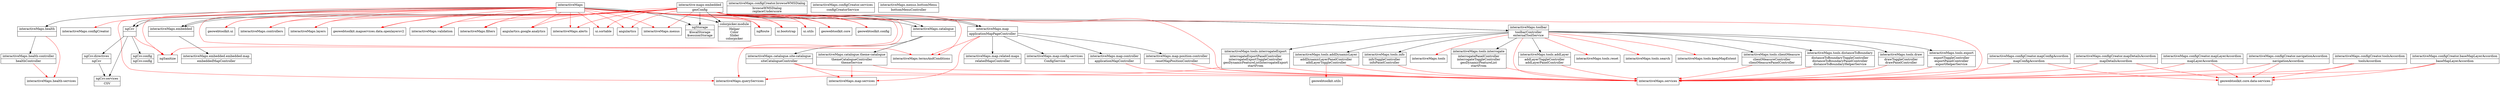 digraph dependencies{
  node[shape="record"]
  "interactiveMaps"[label="{interactiveMaps|}"] 
  "interactiveMaps.catalogue"[label="{interactiveMaps.catalogue|}"] 
  "interactiveMaps.catalogue.site-catalogue"[label="{interactiveMaps.catalogue.site-catalogue|siteCatalogueController}"] 
  "interactiveMaps.catalogue.theme-catalogue"[label="{interactiveMaps.catalogue.theme-catalogue|themeCatalogueController\nthemeService}"] 
  "interactiveMaps.configCreator.baseMapLayerAccordion"[label="{interactiveMaps.configCreator.baseMapLayerAccordion|baseMapLayerAccordion}"] 
  "interactiveMaps.configCreator.browseWMSDialog"[label="{interactiveMaps.configCreator.browseWMSDialog|browseWMSDialog\nreplaceUnderscore}"] 
  "interactiveMaps.configCreator.mapConfigAccordion"[label="{interactiveMaps.configCreator.mapConfigAccordion|mapConfigAccordion}"] 
  "interactiveMaps.configCreator.mapDetailsAccordion"[label="{interactiveMaps.configCreator.mapDetailsAccordion|mapDetailsAccordion}"] 
  "interactiveMaps.configCreator.mapLayerAccordion"[label="{interactiveMaps.configCreator.mapLayerAccordion|mapLayerAccordion}"] 
  "interactiveMaps.configCreator.navigationAccordion"[label="{interactiveMaps.configCreator.navigationAccordion|navigationAccordion}"] 
  "interactiveMaps.configCreator.services"[label="{interactiveMaps.configCreator.services|configCreatorService}"] 
  "interactiveMaps.configCreator.toolsAccordion"[label="{interactiveMaps.configCreator.toolsAccordion|toolsAccordion}"] 
  "interactive-maps-embedded"[label="{interactive-maps-embedded|geoConfig}"] 
  "interactiveMaps.embedded.embedded-map"[label="{interactiveMaps.embedded.embedded-map|embeddedMapController}"] 
  "interactiveMaps.embedded"[label="{interactiveMaps.embedded|}"] 
  "interactiveMaps.health-controller"[label="{interactiveMaps.health-controller|healthController}"] 
  "interactiveMaps.health"[label="{interactiveMaps.health|}"] 
  "interactiveMaps.map-config-services"[label="{interactiveMaps.map-config-services|ConfigService}"] 
  "interactiveMaps.map-controller"[label="{interactiveMaps.map-controller|applicationMapController}"] 
  "interactiveMaps.map-position-controller"[label="{interactiveMaps.map-position-controller|resetMapPositionController}"] 
  "interactiveMaps.map"[label="{interactiveMaps.map|applicationMapPageController}"] 
  "interactiveMaps.map.related-maps"[label="{interactiveMaps.map.related-maps|relatedMapsController}"] 
  "interactiveMaps.menus.bottomMenu"[label="{interactiveMaps.menus.bottomMenu|bottomMenuController}"] 
  "ngCsv.config"[label="{ngCsv.config|ngCsv.config}"] 
  "ngCsv.directives"[label="{ngCsv.directives|ngCsv}"] 
  "ngCsv.services"[label="{ngCsv.services|CSV}"] 
  "ngCsv"[label="{ngCsv|}"] 
  "ngStorage"[label="{ngStorage|$localStorage\n$sessionStorage}"] 
  "interactiveMaps.tools.addDynamicLayer"[label="{interactiveMaps.tools.addDynamicLayer|addDynamicLayerPanelController\naddLayerToggleController}"] 
  "interactiveMaps.tools.addLayer"[label="{interactiveMaps.tools.addLayer|addLayerToggleController\naddLayerPanelController}"] 
  "interactiveMaps.tools.clientMeasure"[label="{interactiveMaps.tools.clientMeasure|clientMeasureController\nclientMeasurePanelController}"] 
  "interactiveMaps.tools.distanceToBoundary"[label="{interactiveMaps.tools.distanceToBoundary|distanceToBoundaryToggleController\ndistanceToBoundaryPanelController\ndistanceToBoundaryHelperService}"] 
  "interactiveMaps.tools.draw"[label="{interactiveMaps.tools.draw|drawToggleController\ndrawPanelController}"] 
  "interactiveMaps.tools.export"[label="{interactiveMaps.tools.export|exportToggleController\nexportPanelController\nexportHelperService}"] 
  "interactiveMaps.tools.info"[label="{interactiveMaps.tools.info|infoToggleController\ninfoPanelController}"] 
  "interactiveMaps.tools.interrogate"[label="{interactiveMaps.tools.interrogate|interrogatePanelController\ninterrogateToggleController\ngeoDynamicFeatureList\nstartFrom}"] 
  "interactiveMaps.tools.interrogateExport"[label="{interactiveMaps.tools.interrogateExport|interrogateExportPanelController\ninterrogateExportToggleController\ngeoDynamicFeatureListInterrogateExport\nstartFrom}"] 
  "interactiveMaps.toolbar"[label="{interactiveMaps.toolbar|toolbarController\nexternalToolService}"] 
  "colorpicker.module"[label="{colorpicker.module|Helper\nColor\nSlider\ncolorpicker}"] 


  "interactiveMaps" -> "ngRoute"  [color="red"]
  "interactiveMaps" -> "ui.bootstrap"  [color="red"]
  "interactiveMaps" -> "ui.utils"  [color="red"]
  "interactiveMaps" -> "geowebtoolkit.core"  [color="red"]
  "interactiveMaps" -> "geowebtoolkit.config"  [color="red"]
  "interactiveMaps" -> "geowebtoolkit.ui"  [color="red"]
  "interactiveMaps" -> "interactiveMaps.services"  [color="red"]
  "interactiveMaps" -> "interactiveMaps.termsAndConditions"  [color="red"]
  "interactiveMaps" -> "interactiveMaps.menus"  [color="red"]
  "interactiveMaps" -> "interactiveMaps.controllers"  [color="red"]
  "interactiveMaps" -> "interactiveMaps.map"  [color="black"]
  "interactiveMaps" -> "interactiveMaps.layers"  [color="red"]
  "interactiveMaps" -> "interactiveMaps.toolbar"  [color="black"]
  "interactiveMaps" -> "geowebtoolkit.mapservices.data.openlayersv2"  [color="red"]
  "interactiveMaps" -> "interactiveMaps.validation"  [color="red"]
  "interactiveMaps" -> "interactiveMaps.filters"  [color="red"]
  "interactiveMaps" -> "interactiveMaps.alerts"  [color="red"]
  "interactiveMaps" -> "interactiveMaps.embedded"  [color="black"]
  "interactiveMaps" -> "ui.sortable"  [color="red"]
  "interactiveMaps" -> "ngStorage"  [color="black"]
  "interactiveMaps" -> "interactiveMaps.configCreator"  [color="red"]
  "interactiveMaps" -> "colorpicker.module"  [color="black"]
  "interactiveMaps" -> "angulartics"  [color="red"]
  "interactiveMaps" -> "angulartics.google.analytics"  [color="red"]
  "interactiveMaps" -> "ngCsv"  [color="black"]
  "interactiveMaps" -> "ngSanitize"  [color="red"]
  "interactiveMaps" -> "interactiveMaps.queryServices"  [color="red"]
  "interactiveMaps" -> "interactiveMaps.catalogue"  [color="black"]
  "interactiveMaps" -> "interactiveMaps.health"  [color="black"]
  "interactiveMaps.catalogue" -> "interactiveMaps.catalogue.site-catalogue"  [color="black"]
  "interactiveMaps.catalogue" -> "interactiveMaps.catalogue.theme-catalogue"  [color="black"]
  "interactiveMaps.catalogue.site-catalogue" -> "interactiveMaps.services"  [color="red"]
  "interactiveMaps.catalogue.site-catalogue" -> "interactiveMaps.map-services"  [color="red"]
  "interactiveMaps.catalogue.theme-catalogue" -> "interactiveMaps.services"  [color="red"]
  "interactiveMaps.catalogue.theme-catalogue" -> "interactiveMaps.map-services"  [color="red"]
  "interactiveMaps.configCreator.baseMapLayerAccordion" -> "interactiveMaps.services"  [color="red"]
  "interactiveMaps.configCreator.baseMapLayerAccordion" -> "geowebtoolkit.core.data-services"  [color="red"]
  "interactiveMaps.configCreator.mapConfigAccordion" -> "interactiveMaps.services"  [color="red"]
  "interactiveMaps.configCreator.mapConfigAccordion" -> "geowebtoolkit.core.data-services"  [color="red"]
  "interactiveMaps.configCreator.mapDetailsAccordion" -> "interactiveMaps.services"  [color="red"]
  "interactiveMaps.configCreator.mapDetailsAccordion" -> "geowebtoolkit.core.data-services"  [color="red"]
  "interactiveMaps.configCreator.mapLayerAccordion" -> "interactiveMaps.services"  [color="red"]
  "interactiveMaps.configCreator.mapLayerAccordion" -> "geowebtoolkit.core.data-services"  [color="red"]
  "interactiveMaps.configCreator.navigationAccordion" -> "interactiveMaps.services"  [color="red"]
  "interactiveMaps.configCreator.navigationAccordion" -> "geowebtoolkit.core.data-services"  [color="red"]
  "interactiveMaps.configCreator.toolsAccordion" -> "interactiveMaps.services"  [color="red"]
  "interactiveMaps.configCreator.toolsAccordion" -> "geowebtoolkit.core.data-services"  [color="red"]
  "interactive-maps-embedded" -> "ngRoute"  [color="red"]
  "interactive-maps-embedded" -> "ui.bootstrap"  [color="red"]
  "interactive-maps-embedded" -> "ui.utils"  [color="red"]
  "interactive-maps-embedded" -> "geowebtoolkit.core"  [color="red"]
  "interactive-maps-embedded" -> "geowebtoolkit.config"  [color="red"]
  "interactive-maps-embedded" -> "geowebtoolkit.ui"  [color="red"]
  "interactive-maps-embedded" -> "interactiveMaps.services"  [color="red"]
  "interactive-maps-embedded" -> "interactiveMaps.termsAndConditions"  [color="red"]
  "interactive-maps-embedded" -> "interactiveMaps.menus"  [color="red"]
  "interactive-maps-embedded" -> "interactiveMaps.controllers"  [color="red"]
  "interactive-maps-embedded" -> "interactiveMaps.map"  [color="black"]
  "interactive-maps-embedded" -> "interactiveMaps.layers"  [color="red"]
  "interactive-maps-embedded" -> "interactiveMaps.toolbar"  [color="black"]
  "interactive-maps-embedded" -> "geowebtoolkit.mapservices.data.openlayersv2"  [color="red"]
  "interactive-maps-embedded" -> "interactiveMaps.validation"  [color="red"]
  "interactive-maps-embedded" -> "interactiveMaps.filters"  [color="red"]
  "interactive-maps-embedded" -> "interactiveMaps.alerts"  [color="red"]
  "interactive-maps-embedded" -> "interactiveMaps.embedded"  [color="black"]
  "interactive-maps-embedded" -> "ui.sortable"  [color="red"]
  "interactive-maps-embedded" -> "ngStorage"  [color="black"]
  "interactive-maps-embedded" -> "colorpicker.module"  [color="black"]
  "interactive-maps-embedded" -> "angulartics"  [color="red"]
  "interactive-maps-embedded" -> "angulartics.google.analytics"  [color="red"]
  "interactive-maps-embedded" -> "ngCsv"  [color="black"]
  "interactive-maps-embedded" -> "ngSanitize"  [color="red"]
  "interactive-maps-embedded" -> "interactiveMaps.queryServices"  [color="red"]
  "interactive-maps-embedded" -> "interactiveMaps.catalogue"  [color="black"]
  "interactiveMaps.embedded" -> "interactiveMaps.embedded.embedded-map"  [color="black"]
  "interactiveMaps.health-controller" -> "interactiveMaps.health-services"  [color="red"]
  "interactiveMaps.health" -> "interactiveMaps.health-services"  [color="red"]
  "interactiveMaps.health" -> "interactiveMaps.health-controller"  [color="black"]
  "interactiveMaps.map-controller" -> "interactiveMaps.services"  [color="red"]
  "interactiveMaps.map-position-controller" -> "interactiveMaps.services"  [color="red"]
  "interactiveMaps.map" -> "interactiveMaps.map-services"  [color="red"]
  "interactiveMaps.map" -> "interactiveMaps.map-controller"  [color="black"]
  "interactiveMaps.map" -> "interactiveMaps.map-position-controller"  [color="black"]
  "interactiveMaps.map" -> "interactiveMaps.termsAndConditions"  [color="red"]
  "interactiveMaps.map" -> "interactiveMaps.map.related-maps"  [color="black"]
  "interactiveMaps.map" -> "interactiveMaps.map-config-services"  [color="black"]
  "ngCsv.directives" -> "ngCsv.services"  [color="black"]
  "ngCsv" -> "ngCsv.config"  [color="black"]
  "ngCsv" -> "ngCsv.services"  [color="black"]
  "ngCsv" -> "ngCsv.directives"  [color="black"]
  "ngCsv" -> "ngSanitize"  [color="red"]
  "interactiveMaps.tools.addDynamicLayer" -> "interactiveMaps.services"  [color="red"]
  "interactiveMaps.tools.addDynamicLayer" -> "geowebtoolkit.utils"  [color="red"]
  "interactiveMaps.tools.addLayer" -> "interactiveMaps.services"  [color="red"]
  "interactiveMaps.tools.clientMeasure" -> "interactiveMaps.services"  [color="red"]
  "interactiveMaps.tools.distanceToBoundary" -> "interactiveMaps.services"  [color="red"]
  "interactiveMaps.tools.draw" -> "interactiveMaps.services"  [color="red"]
  "interactiveMaps.tools.export" -> "interactiveMaps.services"  [color="red"]
  "interactiveMaps.tools.info" -> "interactiveMaps.services"  [color="red"]
  "interactiveMaps.tools.interrogate" -> "interactiveMaps.services"  [color="red"]
  "interactiveMaps.tools.interrogateExport" -> "interactiveMaps.services"  [color="red"]
  "interactiveMaps.tools.interrogateExport" -> "interactiveMaps.queryServices"  [color="red"]
  "interactiveMaps.toolbar" -> "interactiveMaps.services"  [color="red"]
  "interactiveMaps.toolbar" -> "interactiveMaps.tools"  [color="red"]
  "interactiveMaps.toolbar" -> "interactiveMaps.tools.addDynamicLayer"  [color="black"]
  "interactiveMaps.toolbar" -> "interactiveMaps.tools.addLayer"  [color="black"]
  "interactiveMaps.toolbar" -> "interactiveMaps.tools.clientMeasure"  [color="black"]
  "interactiveMaps.toolbar" -> "interactiveMaps.tools.distanceToBoundary"  [color="black"]
  "interactiveMaps.toolbar" -> "interactiveMaps.tools.draw"  [color="black"]
  "interactiveMaps.toolbar" -> "interactiveMaps.tools.reset"  [color="red"]
  "interactiveMaps.toolbar" -> "interactiveMaps.tools.search"  [color="red"]
  "interactiveMaps.toolbar" -> "interactiveMaps.tools.keepMapExtent"  [color="red"]
  "interactiveMaps.toolbar" -> "interactiveMaps.tools.interrogate"  [color="black"]
  "interactiveMaps.toolbar" -> "interactiveMaps.tools.export"  [color="black"]
  "interactiveMaps.toolbar" -> "interactiveMaps.tools.info"  [color="black"]
  "interactiveMaps.toolbar" -> "interactiveMaps.tools.interrogateExport"  [color="black"]
 }